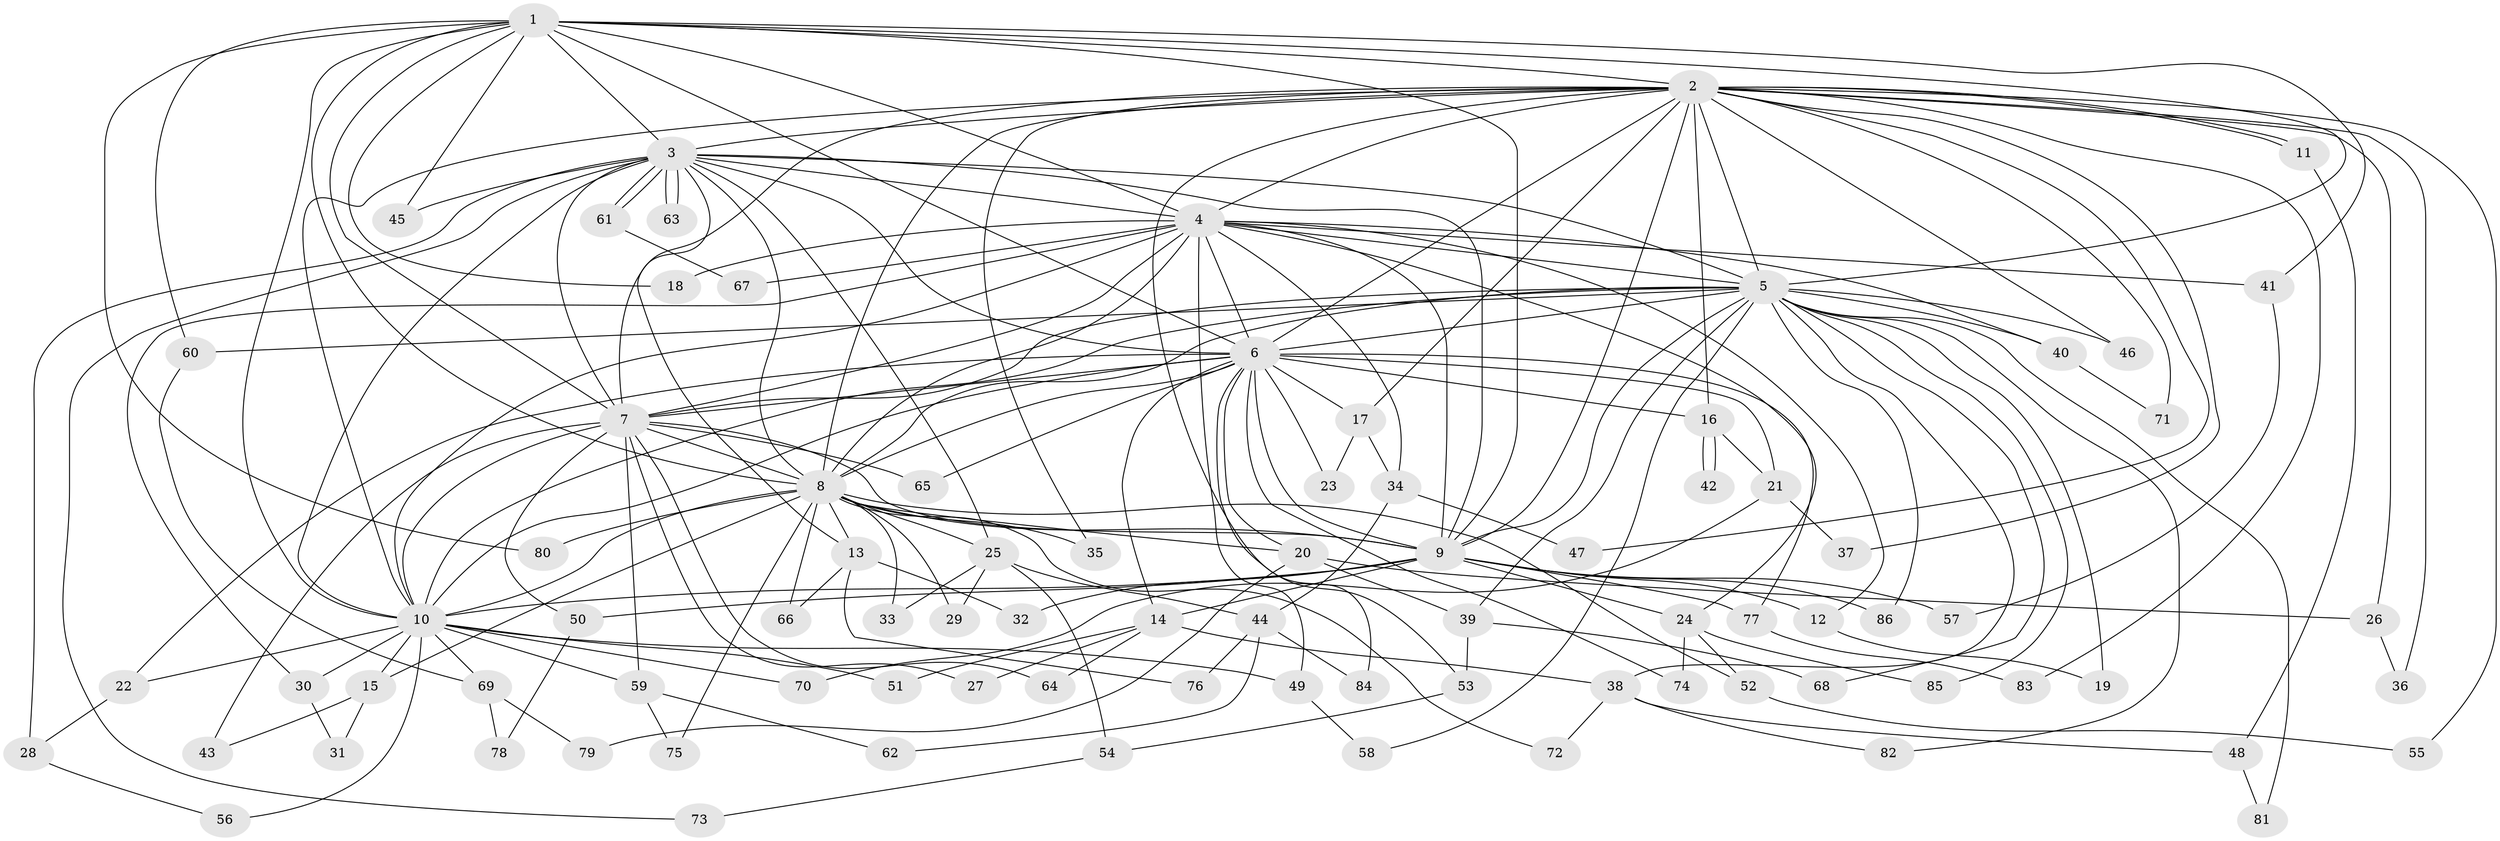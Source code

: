 // coarse degree distribution, {21: 0.015151515151515152, 28: 0.015151515151515152, 18: 0.030303030303030304, 16: 0.015151515151515152, 11: 0.015151515151515152, 15: 0.015151515151515152, 17: 0.015151515151515152, 3: 0.25757575757575757, 5: 0.07575757575757576, 2: 0.45454545454545453, 4: 0.06060606060606061, 9: 0.015151515151515152, 1: 0.015151515151515152}
// Generated by graph-tools (version 1.1) at 2025/51/02/27/25 19:51:50]
// undirected, 86 vertices, 197 edges
graph export_dot {
graph [start="1"]
  node [color=gray90,style=filled];
  1;
  2;
  3;
  4;
  5;
  6;
  7;
  8;
  9;
  10;
  11;
  12;
  13;
  14;
  15;
  16;
  17;
  18;
  19;
  20;
  21;
  22;
  23;
  24;
  25;
  26;
  27;
  28;
  29;
  30;
  31;
  32;
  33;
  34;
  35;
  36;
  37;
  38;
  39;
  40;
  41;
  42;
  43;
  44;
  45;
  46;
  47;
  48;
  49;
  50;
  51;
  52;
  53;
  54;
  55;
  56;
  57;
  58;
  59;
  60;
  61;
  62;
  63;
  64;
  65;
  66;
  67;
  68;
  69;
  70;
  71;
  72;
  73;
  74;
  75;
  76;
  77;
  78;
  79;
  80;
  81;
  82;
  83;
  84;
  85;
  86;
  1 -- 2;
  1 -- 3;
  1 -- 4;
  1 -- 5;
  1 -- 6;
  1 -- 7;
  1 -- 8;
  1 -- 9;
  1 -- 10;
  1 -- 18;
  1 -- 41;
  1 -- 45;
  1 -- 60;
  1 -- 80;
  2 -- 3;
  2 -- 4;
  2 -- 5;
  2 -- 6;
  2 -- 7;
  2 -- 8;
  2 -- 9;
  2 -- 10;
  2 -- 11;
  2 -- 11;
  2 -- 16;
  2 -- 17;
  2 -- 26;
  2 -- 35;
  2 -- 36;
  2 -- 37;
  2 -- 46;
  2 -- 47;
  2 -- 53;
  2 -- 55;
  2 -- 71;
  2 -- 83;
  3 -- 4;
  3 -- 5;
  3 -- 6;
  3 -- 7;
  3 -- 8;
  3 -- 9;
  3 -- 10;
  3 -- 13;
  3 -- 25;
  3 -- 28;
  3 -- 45;
  3 -- 61;
  3 -- 61;
  3 -- 63;
  3 -- 63;
  3 -- 73;
  4 -- 5;
  4 -- 6;
  4 -- 7;
  4 -- 8;
  4 -- 9;
  4 -- 10;
  4 -- 12;
  4 -- 18;
  4 -- 24;
  4 -- 30;
  4 -- 34;
  4 -- 40;
  4 -- 41;
  4 -- 49;
  4 -- 67;
  5 -- 6;
  5 -- 7;
  5 -- 8;
  5 -- 9;
  5 -- 10;
  5 -- 19;
  5 -- 38;
  5 -- 39;
  5 -- 40;
  5 -- 46;
  5 -- 58;
  5 -- 60;
  5 -- 68;
  5 -- 81;
  5 -- 82;
  5 -- 85;
  5 -- 86;
  6 -- 7;
  6 -- 8;
  6 -- 9;
  6 -- 10;
  6 -- 14;
  6 -- 16;
  6 -- 17;
  6 -- 20;
  6 -- 21;
  6 -- 22;
  6 -- 23;
  6 -- 65;
  6 -- 74;
  6 -- 77;
  6 -- 84;
  7 -- 8;
  7 -- 9;
  7 -- 10;
  7 -- 27;
  7 -- 43;
  7 -- 50;
  7 -- 59;
  7 -- 64;
  7 -- 65;
  8 -- 9;
  8 -- 10;
  8 -- 13;
  8 -- 15;
  8 -- 20;
  8 -- 25;
  8 -- 29;
  8 -- 33;
  8 -- 35;
  8 -- 52;
  8 -- 66;
  8 -- 72;
  8 -- 75;
  8 -- 80;
  9 -- 10;
  9 -- 12;
  9 -- 14;
  9 -- 24;
  9 -- 32;
  9 -- 50;
  9 -- 57;
  9 -- 77;
  9 -- 86;
  10 -- 15;
  10 -- 22;
  10 -- 30;
  10 -- 49;
  10 -- 51;
  10 -- 56;
  10 -- 59;
  10 -- 69;
  10 -- 70;
  11 -- 48;
  12 -- 19;
  13 -- 32;
  13 -- 66;
  13 -- 76;
  14 -- 27;
  14 -- 38;
  14 -- 51;
  14 -- 64;
  15 -- 31;
  15 -- 43;
  16 -- 21;
  16 -- 42;
  16 -- 42;
  17 -- 23;
  17 -- 34;
  20 -- 26;
  20 -- 39;
  20 -- 79;
  21 -- 37;
  21 -- 70;
  22 -- 28;
  24 -- 52;
  24 -- 74;
  24 -- 85;
  25 -- 29;
  25 -- 33;
  25 -- 44;
  25 -- 54;
  26 -- 36;
  28 -- 56;
  30 -- 31;
  34 -- 44;
  34 -- 47;
  38 -- 48;
  38 -- 72;
  38 -- 82;
  39 -- 53;
  39 -- 68;
  40 -- 71;
  41 -- 57;
  44 -- 62;
  44 -- 76;
  44 -- 84;
  48 -- 81;
  49 -- 58;
  50 -- 78;
  52 -- 55;
  53 -- 54;
  54 -- 73;
  59 -- 62;
  59 -- 75;
  60 -- 69;
  61 -- 67;
  69 -- 78;
  69 -- 79;
  77 -- 83;
}
